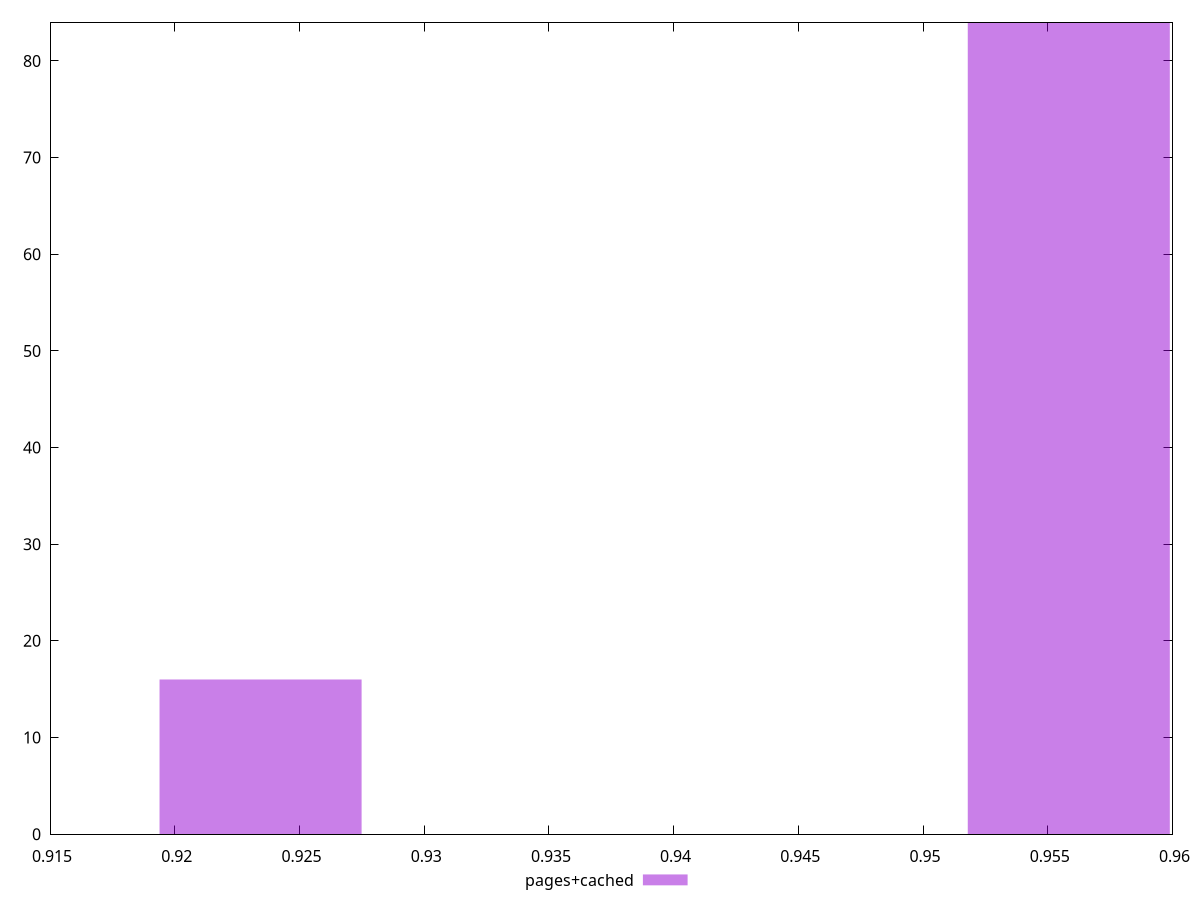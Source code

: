 $_pagesCached <<EOF
0.9558428458407013 84
0.9234413934393215 16
EOF
set key outside below
set terminal pngcairo
set output "report_00005_2020-11-02T22-26-11.212Z/first-contentful-paint/pages+cached//hist.png"
set yrange [0:84]
set boxwidth 0.008100363100344926
set style fill transparent solid 0.5 noborder
plot $_pagesCached title "pages+cached" with boxes ,